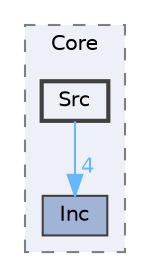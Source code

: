 digraph "Ball_Launcher_Launcher/Core/Src"
{
 // LATEX_PDF_SIZE
  bgcolor="transparent";
  edge [fontname=Helvetica,fontsize=10,labelfontname=Helvetica,labelfontsize=10];
  node [fontname=Helvetica,fontsize=10,shape=box,height=0.2,width=0.4];
  compound=true
  subgraph clusterdir_68a92c5493cf2247fbbfdd73a853193e {
    graph [ bgcolor="#edf0f7", pencolor="grey50", label="Core", fontname=Helvetica,fontsize=10 style="filled,dashed", URL="dir_68a92c5493cf2247fbbfdd73a853193e.html",tooltip=""]
  dir_8d3b96ffa359d03d8cf492af853516bb [label="Inc", fillcolor="#a2b4d6", color="grey25", style="filled", URL="dir_8d3b96ffa359d03d8cf492af853516bb.html",tooltip=""];
  dir_104c757465de1dcf001a2eea2d64e476 [label="Src", fillcolor="#edf0f7", color="grey25", style="filled,bold", URL="dir_104c757465de1dcf001a2eea2d64e476.html",tooltip=""];
  }
  dir_104c757465de1dcf001a2eea2d64e476->dir_8d3b96ffa359d03d8cf492af853516bb [headlabel="4", labeldistance=1.5 headhref="dir_000007_000005.html" href="dir_000007_000005.html" color="steelblue1" fontcolor="steelblue1"];
}
